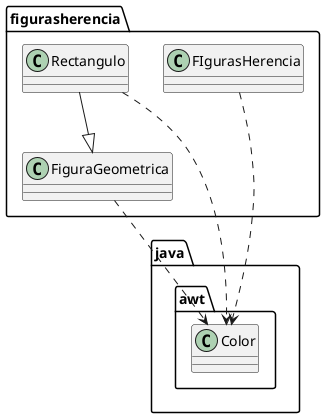 @startuml
class figurasherencia.FIgurasHerencia
class figurasherencia.FiguraGeometrica
class figurasherencia.Rectangulo
class java.awt.Color
figurasherencia.FIgurasHerencia ..> java.awt.Color
figurasherencia.FiguraGeometrica ..> java.awt.Color
figurasherencia.Rectangulo --|> figurasherencia.FiguraGeometrica
figurasherencia.Rectangulo ..> java.awt.Color
@enduml